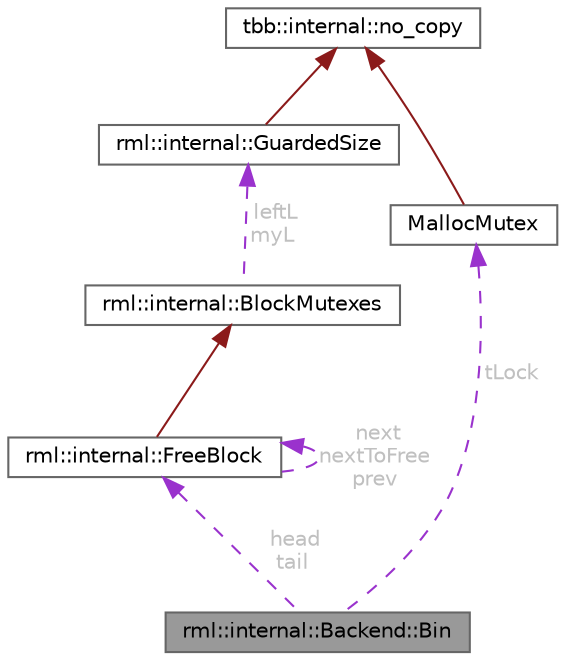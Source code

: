 digraph "rml::internal::Backend::Bin"
{
 // LATEX_PDF_SIZE
  bgcolor="transparent";
  edge [fontname=Helvetica,fontsize=10,labelfontname=Helvetica,labelfontsize=10];
  node [fontname=Helvetica,fontsize=10,shape=box,height=0.2,width=0.4];
  Node1 [id="Node000001",label="rml::internal::Backend::Bin",height=0.2,width=0.4,color="gray40", fillcolor="grey60", style="filled", fontcolor="black",tooltip=" "];
  Node2 -> Node1 [id="edge8_Node000001_Node000002",dir="back",color="darkorchid3",style="dashed",tooltip=" ",label=" head\ntail",fontcolor="grey" ];
  Node2 [id="Node000002",label="rml::internal::FreeBlock",height=0.2,width=0.4,color="gray40", fillcolor="white", style="filled",URL="$classrml_1_1internal_1_1_free_block.html",tooltip=" "];
  Node3 -> Node2 [id="edge9_Node000002_Node000003",dir="back",color="firebrick4",style="solid",tooltip=" "];
  Node3 [id="Node000003",label="rml::internal::BlockMutexes",height=0.2,width=0.4,color="gray40", fillcolor="white", style="filled",URL="$classrml_1_1internal_1_1_block_mutexes.html",tooltip=" "];
  Node4 -> Node3 [id="edge10_Node000003_Node000004",dir="back",color="darkorchid3",style="dashed",tooltip=" ",label=" leftL\nmyL",fontcolor="grey" ];
  Node4 [id="Node000004",label="rml::internal::GuardedSize",height=0.2,width=0.4,color="gray40", fillcolor="white", style="filled",URL="$classrml_1_1internal_1_1_guarded_size.html",tooltip=" "];
  Node5 -> Node4 [id="edge11_Node000004_Node000005",dir="back",color="firebrick4",style="solid",tooltip=" "];
  Node5 [id="Node000005",label="tbb::internal::no_copy",height=0.2,width=0.4,color="gray40", fillcolor="white", style="filled",tooltip=" "];
  Node2 -> Node2 [id="edge12_Node000002_Node000002",dir="back",color="darkorchid3",style="dashed",tooltip=" ",label=" next\nnextToFree\nprev",fontcolor="grey" ];
  Node6 -> Node1 [id="edge13_Node000001_Node000006",dir="back",color="darkorchid3",style="dashed",tooltip=" ",label=" tLock",fontcolor="grey" ];
  Node6 [id="Node000006",label="MallocMutex",height=0.2,width=0.4,color="gray40", fillcolor="white", style="filled",URL="$class_malloc_mutex.html",tooltip="Stripped down version of spin_mutex."];
  Node5 -> Node6 [id="edge14_Node000006_Node000005",dir="back",color="firebrick4",style="solid",tooltip=" "];
}
